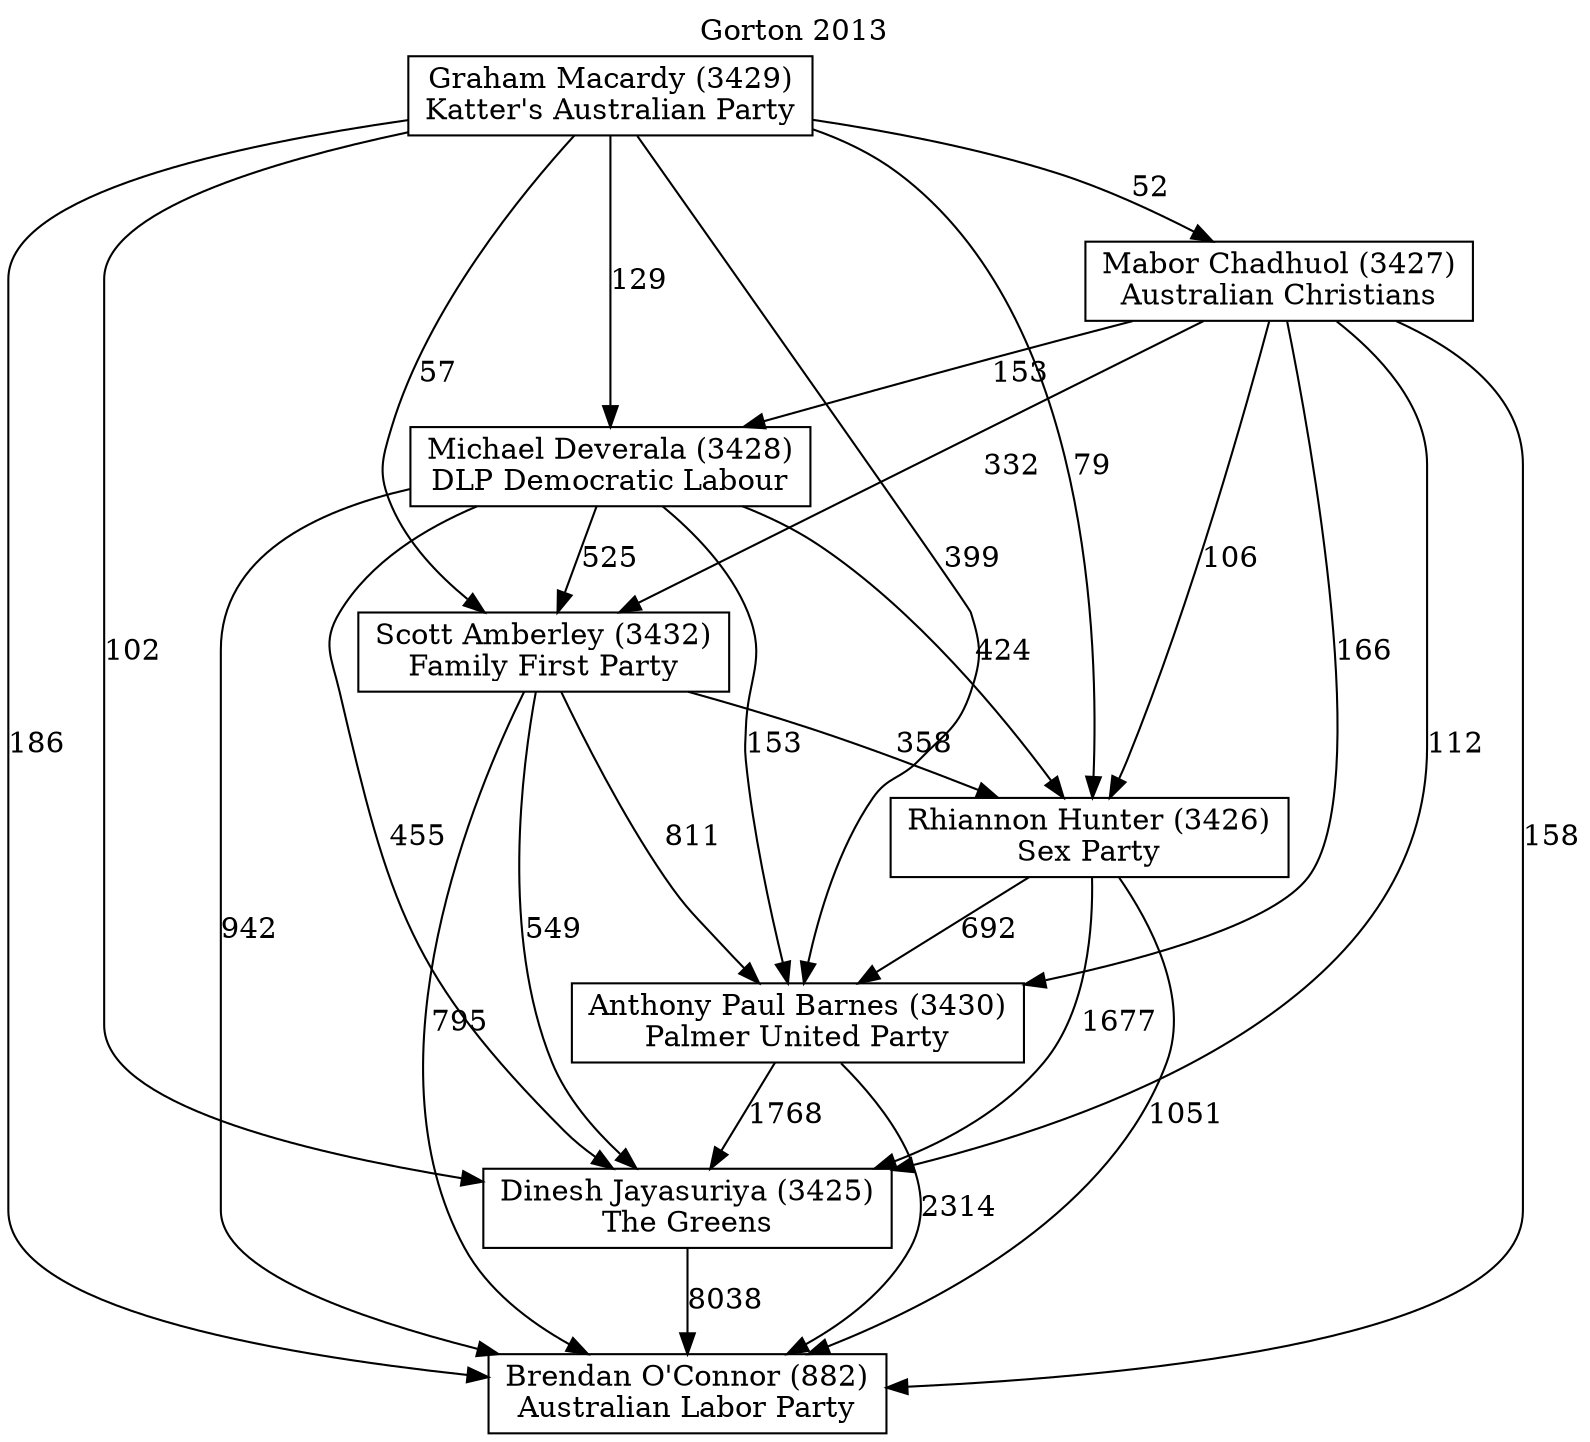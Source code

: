 // House preference flow
digraph "Brendan O'Connor (882)_Gorton_2013" {
	graph [label="Gorton 2013" labelloc=t mclimit=10]
	node [shape=box]
	"Anthony Paul Barnes (3430)" [label="Anthony Paul Barnes (3430)
Palmer United Party"]
	"Brendan O'Connor (882)" [label="Brendan O'Connor (882)
Australian Labor Party"]
	"Dinesh Jayasuriya (3425)" [label="Dinesh Jayasuriya (3425)
The Greens"]
	"Graham Macardy (3429)" [label="Graham Macardy (3429)
Katter's Australian Party"]
	"Mabor Chadhuol (3427)" [label="Mabor Chadhuol (3427)
Australian Christians"]
	"Michael Deverala (3428)" [label="Michael Deverala (3428)
DLP Democratic Labour"]
	"Rhiannon Hunter (3426)" [label="Rhiannon Hunter (3426)
Sex Party"]
	"Scott Amberley (3432)" [label="Scott Amberley (3432)
Family First Party"]
	"Anthony Paul Barnes (3430)" -> "Brendan O'Connor (882)" [label=2314]
	"Anthony Paul Barnes (3430)" -> "Dinesh Jayasuriya (3425)" [label=1768]
	"Dinesh Jayasuriya (3425)" -> "Brendan O'Connor (882)" [label=8038]
	"Graham Macardy (3429)" -> "Anthony Paul Barnes (3430)" [label=399]
	"Graham Macardy (3429)" -> "Brendan O'Connor (882)" [label=186]
	"Graham Macardy (3429)" -> "Dinesh Jayasuriya (3425)" [label=102]
	"Graham Macardy (3429)" -> "Mabor Chadhuol (3427)" [label=52]
	"Graham Macardy (3429)" -> "Michael Deverala (3428)" [label=129]
	"Graham Macardy (3429)" -> "Rhiannon Hunter (3426)" [label=79]
	"Graham Macardy (3429)" -> "Scott Amberley (3432)" [label=57]
	"Mabor Chadhuol (3427)" -> "Anthony Paul Barnes (3430)" [label=166]
	"Mabor Chadhuol (3427)" -> "Brendan O'Connor (882)" [label=158]
	"Mabor Chadhuol (3427)" -> "Dinesh Jayasuriya (3425)" [label=112]
	"Mabor Chadhuol (3427)" -> "Michael Deverala (3428)" [label=153]
	"Mabor Chadhuol (3427)" -> "Rhiannon Hunter (3426)" [label=106]
	"Mabor Chadhuol (3427)" -> "Scott Amberley (3432)" [label=332]
	"Michael Deverala (3428)" -> "Anthony Paul Barnes (3430)" [label=153]
	"Michael Deverala (3428)" -> "Brendan O'Connor (882)" [label=942]
	"Michael Deverala (3428)" -> "Dinesh Jayasuriya (3425)" [label=455]
	"Michael Deverala (3428)" -> "Rhiannon Hunter (3426)" [label=424]
	"Michael Deverala (3428)" -> "Scott Amberley (3432)" [label=525]
	"Rhiannon Hunter (3426)" -> "Anthony Paul Barnes (3430)" [label=692]
	"Rhiannon Hunter (3426)" -> "Brendan O'Connor (882)" [label=1051]
	"Rhiannon Hunter (3426)" -> "Dinesh Jayasuriya (3425)" [label=1677]
	"Scott Amberley (3432)" -> "Anthony Paul Barnes (3430)" [label=811]
	"Scott Amberley (3432)" -> "Brendan O'Connor (882)" [label=795]
	"Scott Amberley (3432)" -> "Dinesh Jayasuriya (3425)" [label=549]
	"Scott Amberley (3432)" -> "Rhiannon Hunter (3426)" [label=358]
}
